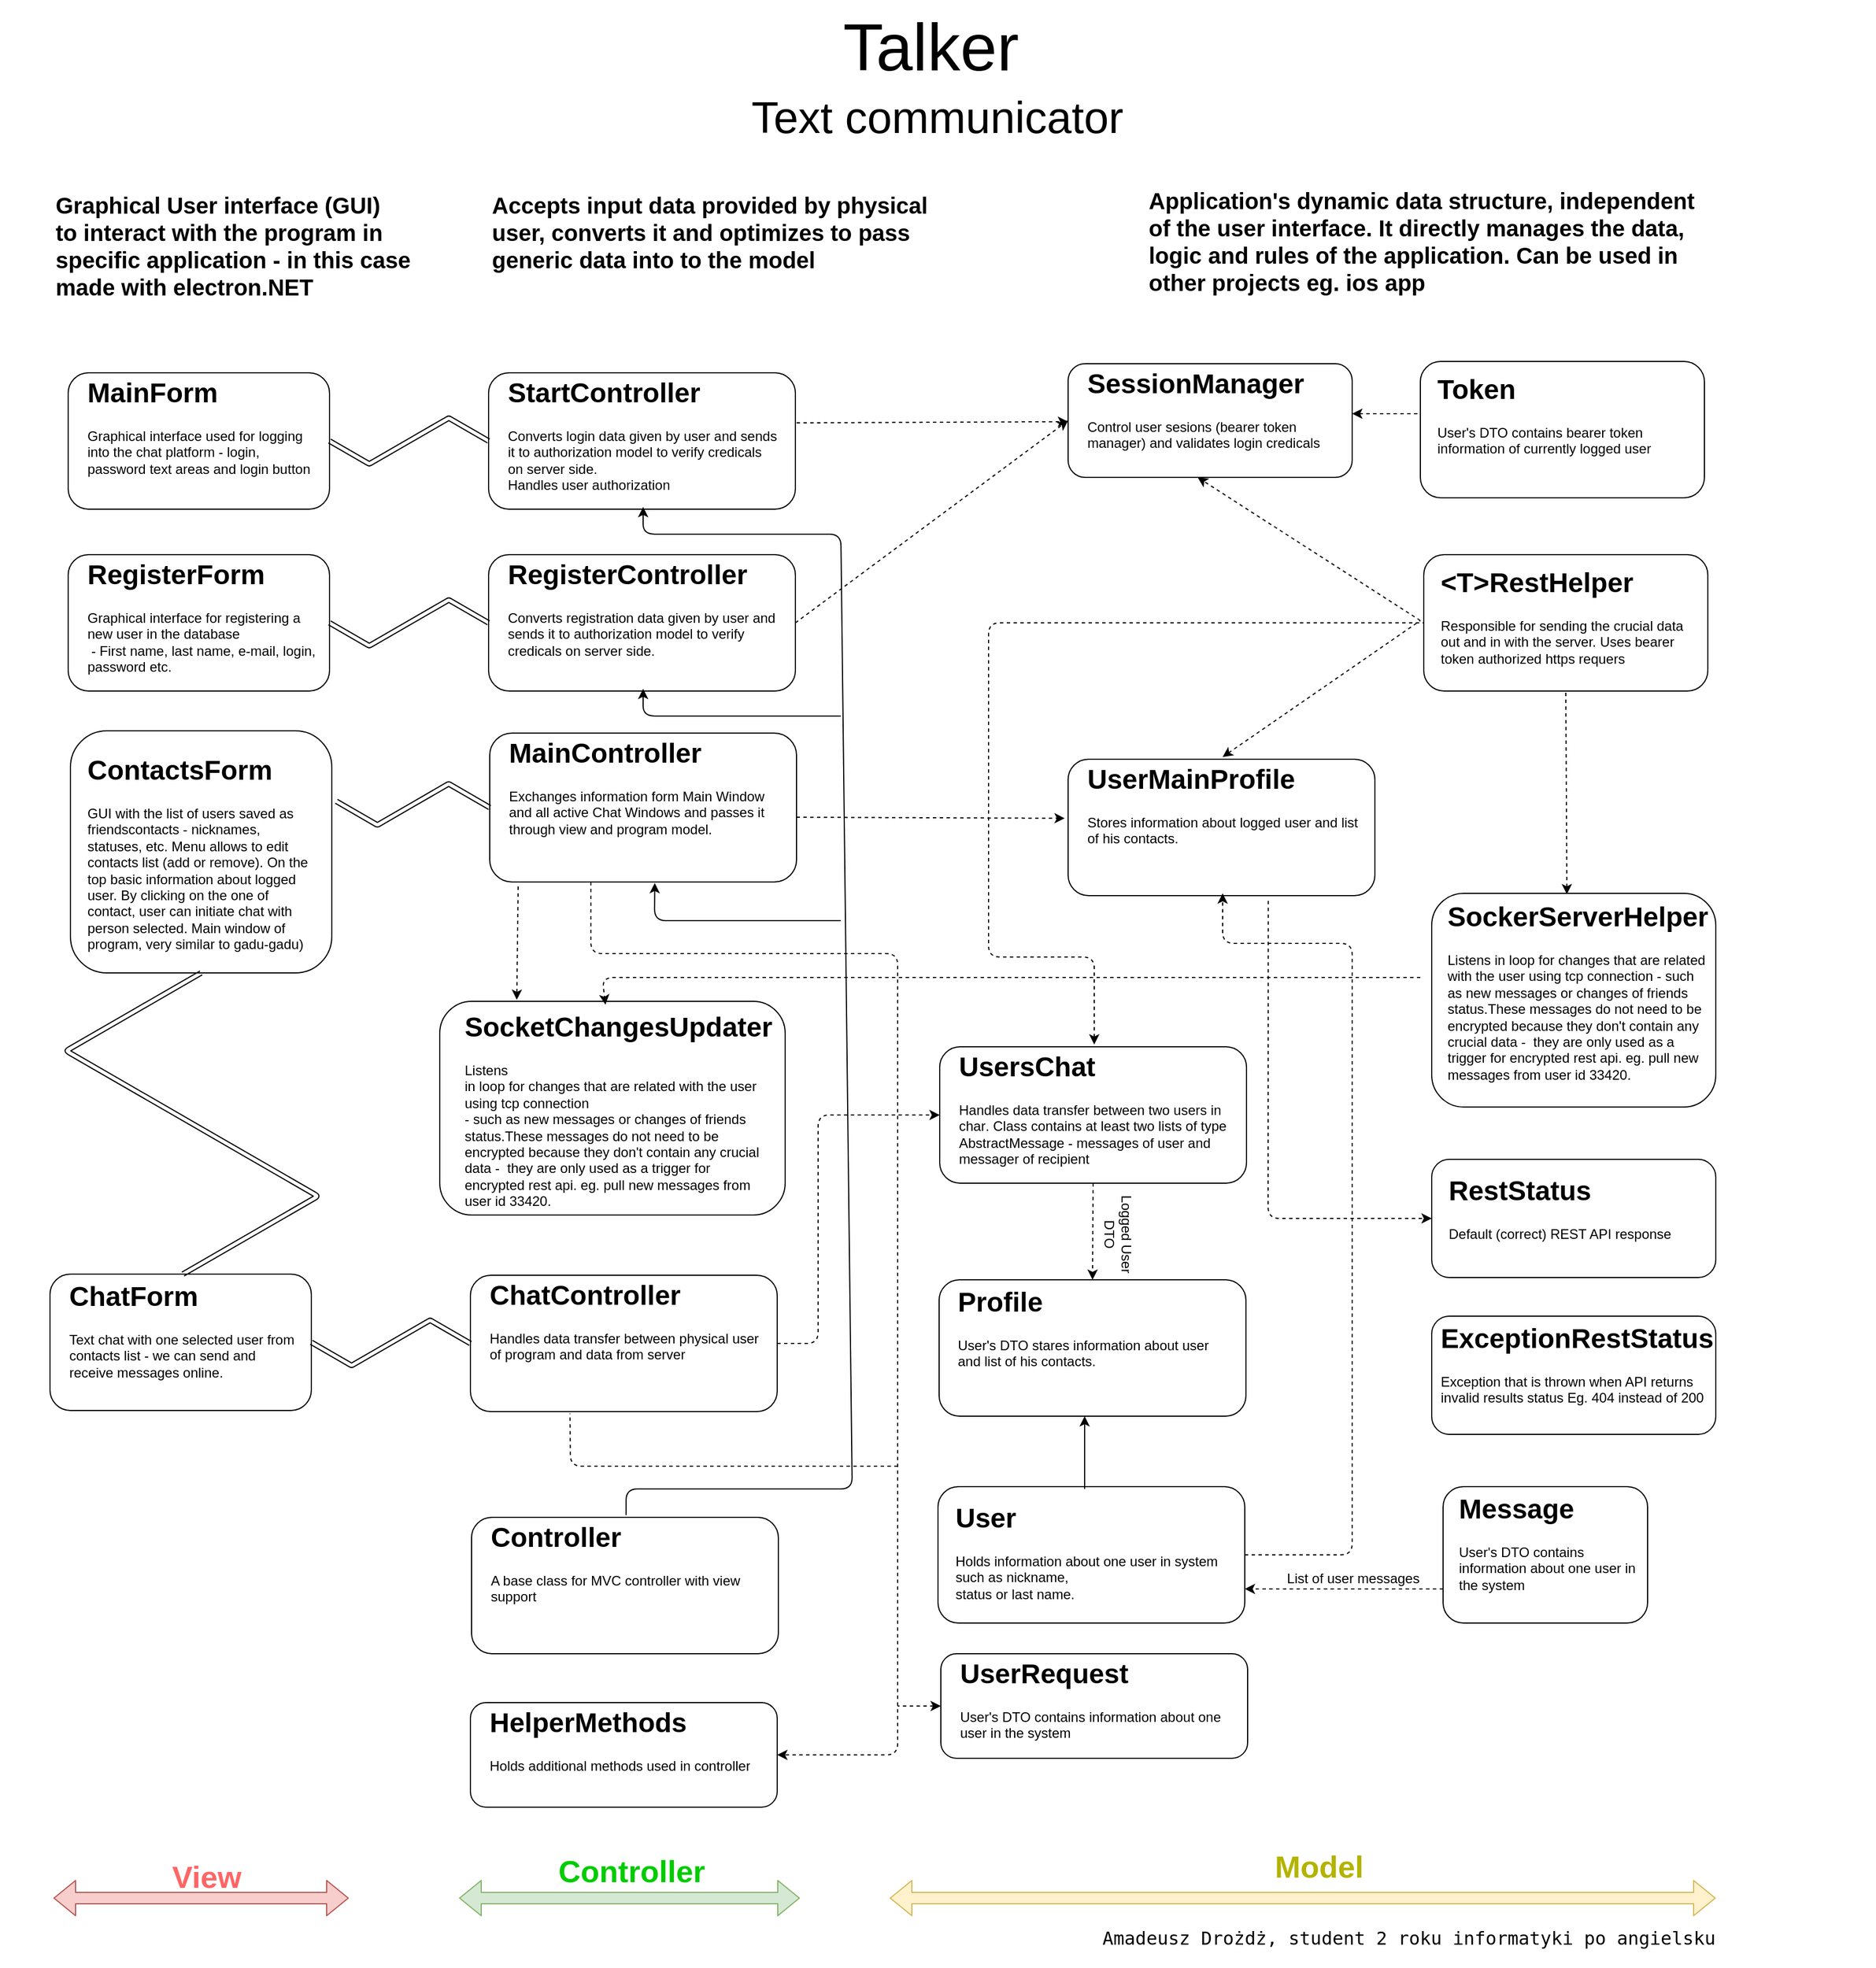 <mxfile version="13.2.6" type="device"><diagram id="Z6Bx3j8HvVM-QVYssQYi" name="Page-1"><mxGraphModel dx="1480" dy="820" grid="1" gridSize="10" guides="1" tooltips="1" connect="1" arrows="1" fold="1" page="1" pageScale="1" pageWidth="1654" pageHeight="2336" math="0" shadow="0"><root><mxCell id="0"/><mxCell id="1" parent="0"/><mxCell id="YH4W_J2xjH9Gaer7oikN-4" value="" style="rounded=1;whiteSpace=wrap;html=1;" parent="1" vertex="1"><mxGeometry x="60" y="338" width="230" height="120" as="geometry"/></mxCell><mxCell id="YH4W_J2xjH9Gaer7oikN-6" value="&lt;h1&gt;MainForm&lt;/h1&gt;&lt;div class=&quot;text-wrap tlid-copy-target&quot;&gt;&lt;div class=&quot;result-shield-container tlid-copy-target&quot; tabindex=&quot;0&quot;&gt;&lt;span class=&quot;tlid-translation translation&quot; lang=&quot;en&quot;&gt;&lt;span title=&quot;&quot; class=&quot;&quot;&gt;Graphical interface used for logging into the chat platform &lt;/span&gt;&lt;/span&gt;&lt;span class=&quot;tlid-translation-gender-indicator translation-gender-indicator&quot;&gt;- login, password text areas and login button&lt;br&gt;&lt;/span&gt;&lt;/div&gt;&lt;/div&gt;" style="text;html=1;strokeColor=none;fillColor=none;spacing=5;spacingTop=-20;whiteSpace=wrap;overflow=hidden;rounded=0;" parent="1" vertex="1"><mxGeometry x="72" y="336" width="210" height="120" as="geometry"/></mxCell><mxCell id="YH4W_J2xjH9Gaer7oikN-7" value="" style="rounded=1;whiteSpace=wrap;html=1;" parent="1" vertex="1"><mxGeometry x="60" y="498" width="230" height="120" as="geometry"/></mxCell><mxCell id="YH4W_J2xjH9Gaer7oikN-8" value="&lt;h1&gt;RegisterForm&lt;/h1&gt;&lt;div class=&quot;text-wrap tlid-copy-target&quot;&gt;&lt;div class=&quot;result-shield-container tlid-copy-target&quot; tabindex=&quot;0&quot;&gt;&lt;div class=&quot;text-wrap tlid-copy-target&quot;&gt;&lt;div class=&quot;result-shield-container tlid-copy-target&quot; tabindex=&quot;0&quot;&gt;&lt;span class=&quot;tlid-translation translation&quot; lang=&quot;en&quot;&gt;&lt;span title=&quot;&quot; class=&quot;&quot;&gt;Graphical interface for registering a new user in the database&lt;/span&gt;&lt;/span&gt;&lt;span class=&quot;tlid-translation-gender-indicator translation-gender-indicator&quot;&gt;&lt;/span&gt;&lt;/div&gt;&lt;/div&gt;&lt;span class=&quot;tlid-translation translation&quot; lang=&quot;en&quot;&gt;&lt;span title=&quot;&quot; class=&quot;&quot;&gt;&amp;nbsp;&lt;/span&gt;&lt;/span&gt;&lt;span class=&quot;tlid-translation-gender-indicator translation-gender-indicator&quot;&gt;- First name, last name, e-mail, login, password etc.&lt;br&gt;&lt;/span&gt;&lt;/div&gt;&lt;/div&gt;" style="text;html=1;strokeColor=none;fillColor=none;spacing=5;spacingTop=-20;whiteSpace=wrap;overflow=hidden;rounded=0;" parent="1" vertex="1"><mxGeometry x="72" y="496" width="210" height="120" as="geometry"/></mxCell><mxCell id="YH4W_J2xjH9Gaer7oikN-9" value="" style="rounded=1;whiteSpace=wrap;html=1;" parent="1" vertex="1"><mxGeometry x="62" y="653" width="230" height="213" as="geometry"/></mxCell><mxCell id="YH4W_J2xjH9Gaer7oikN-10" value="&lt;h1&gt;ContactsForm&lt;br&gt;&lt;/h1&gt;&lt;div class=&quot;text-wrap tlid-copy-target&quot;&gt;&lt;div class=&quot;result-shield-container tlid-copy-target&quot; tabindex=&quot;0&quot;&gt;&lt;div class=&quot;text-wrap tlid-copy-target&quot;&gt;&lt;div class=&quot;result-shield-container tlid-copy-target&quot; tabindex=&quot;0&quot;&gt;GUI with the list of users saved as friendscontacts - nicknames, statuses, etc. Menu &lt;span class=&quot;tlid-translation-gender-indicator translation-gender-indicator&quot;&gt;&lt;span class=&quot;tlid-translation-gender-indicator translation-gender-indicator&quot;&gt;allows to edit contacts list (add or remove). &lt;/span&gt;On the top basic information about logged user. &lt;/span&gt;&lt;span class=&quot;tlid-translation-gender-indicator translation-gender-indicator&quot;&gt;&lt;span class=&quot;tlid-translation translation&quot; tabindex=&quot;-1&quot; lang=&quot;en&quot;&gt;&lt;span title=&quot;&quot;&gt;By clicking on the one of contact, user&lt;/span&gt;&lt;/span&gt;&lt;span class=&quot;tlid-translation translation&quot; tabindex=&quot;-1&quot; lang=&quot;en&quot;&gt;&lt;span title=&quot;&quot;&gt;&lt;span class=&quot;tlid-translation-gender-indicator translation-gender-indicator&quot;&gt; can &lt;/span&gt;&lt;span class=&quot;tlid-translation-gender-indicator translation-gender-indicator&quot;&gt;&lt;span class=&quot;tlid-translation translation&quot; tabindex=&quot;-1&quot; lang=&quot;en&quot;&gt;&lt;span title=&quot;&quot; class=&quot;&quot;&gt;initiate&lt;/span&gt;&lt;/span&gt; chat with &lt;/span&gt;&lt;/span&gt;&lt;/span&gt;&lt;/span&gt;&lt;span class=&quot;tlid-translation-gender-indicator translation-gender-indicator&quot;&gt;&lt;span class=&quot;tlid-translation translation&quot; tabindex=&quot;-1&quot; lang=&quot;en&quot;&gt;&lt;span title=&quot;&quot;&gt;&lt;span class=&quot;tlid-translation-gender-indicator translation-gender-indicator&quot;&gt;&lt;span class=&quot;tlid-translation-gender-indicator translation-gender-indicator&quot;&gt;&lt;span class=&quot;tlid-translation translation&quot; tabindex=&quot;-1&quot; lang=&quot;en&quot;&gt;&lt;span title=&quot;&quot;&gt;&lt;span class=&quot;tlid-translation-gender-indicator translation-gender-indicator&quot;&gt;person &lt;/span&gt;&lt;/span&gt;&lt;/span&gt;&lt;/span&gt;selected.&lt;/span&gt;&lt;/span&gt;&lt;/span&gt; Main window of program, very similar to gadu-gadu)&lt;/span&gt;&lt;br&gt;&lt;span class=&quot;tlid-translation-gender-indicator translation-gender-indicator&quot;&gt;&lt;/span&gt;&lt;/div&gt;&lt;/div&gt;&lt;/div&gt;&lt;/div&gt;" style="text;html=1;strokeColor=none;fillColor=none;spacing=5;spacingTop=-20;whiteSpace=wrap;overflow=hidden;rounded=0;" parent="1" vertex="1"><mxGeometry x="72" y="668" width="210" height="188" as="geometry"/></mxCell><mxCell id="YH4W_J2xjH9Gaer7oikN-13" value="" style="rounded=1;whiteSpace=wrap;html=1;" parent="1" vertex="1"><mxGeometry x="44" y="1131" width="230" height="120" as="geometry"/></mxCell><mxCell id="YH4W_J2xjH9Gaer7oikN-14" value="&lt;h1&gt;ChatForm&lt;/h1&gt;&lt;div class=&quot;text-wrap tlid-copy-target&quot;&gt;&lt;div class=&quot;result-shield-container tlid-copy-target&quot; tabindex=&quot;0&quot;&gt;Text chat with one selected user from contacts list&lt;span class=&quot;tlid-translation-gender-indicator translation-gender-indicator&quot;&gt; - &lt;/span&gt;&lt;span class=&quot;tlid-translation-gender-indicator translation-gender-indicator&quot;&gt;&lt;span class=&quot;tlid-translation translation&quot; tabindex=&quot;-1&quot; lang=&quot;en&quot;&gt;&lt;span title=&quot;&quot;&gt;we can send and receive messages online.&lt;br&gt;&lt;/span&gt;&lt;/span&gt;&lt;/span&gt;&lt;/div&gt;&lt;/div&gt;" style="text;html=1;strokeColor=none;fillColor=none;spacing=5;spacingTop=-20;whiteSpace=wrap;overflow=hidden;rounded=0;" parent="1" vertex="1"><mxGeometry x="56" y="1131" width="210" height="120" as="geometry"/></mxCell><mxCell id="YH4W_J2xjH9Gaer7oikN-23" value="" style="rounded=1;whiteSpace=wrap;html=1;" parent="1" vertex="1"><mxGeometry x="430" y="338" width="270" height="120" as="geometry"/></mxCell><mxCell id="YH4W_J2xjH9Gaer7oikN-24" value="&lt;h1&gt;StartController&lt;/h1&gt;&lt;div class=&quot;text-wrap tlid-copy-target&quot;&gt;&lt;div class=&quot;result-shield-container tlid-copy-target&quot; tabindex=&quot;0&quot;&gt;Converts login data given by user and sends it to authorization model to verify credicals on server side. &lt;br&gt;Handles user authorization&lt;span class=&quot;tlid-translation translation&quot; tabindex=&quot;-1&quot; lang=&quot;en&quot;&gt;&lt;span title=&quot;&quot; class=&quot;&quot;&gt;&lt;br&gt;&lt;/span&gt;&lt;/span&gt;&lt;/div&gt;&lt;/div&gt;" style="text;html=1;strokeColor=none;fillColor=none;spacing=5;spacingTop=-20;whiteSpace=wrap;overflow=hidden;rounded=0;" parent="1" vertex="1"><mxGeometry x="442" y="336" width="248" height="120" as="geometry"/></mxCell><mxCell id="YH4W_J2xjH9Gaer7oikN-31" value="&lt;font style=&quot;font-size: 20px&quot;&gt;&lt;b&gt;Accepts input data &lt;/b&gt;&lt;/font&gt;&lt;font style=&quot;font-size: 20px&quot;&gt;&lt;b&gt;&lt;span class=&quot;tlid-translation translation&quot; tabindex=&quot;-1&quot; lang=&quot;en&quot;&gt;&lt;span title=&quot;&quot; class=&quot;&quot;&gt;provided &lt;/span&gt;&lt;/span&gt;by physical&lt;br&gt;user, converts it and &lt;/b&gt;&lt;/font&gt;&lt;font style=&quot;font-size: 20px&quot;&gt;&lt;b&gt;&lt;span class=&quot;tlid-translation translation&quot; tabindex=&quot;-1&quot; lang=&quot;en&quot;&gt;&lt;span title=&quot;&quot;&gt;optimizes&lt;/span&gt;&lt;/span&gt; to pass&lt;br&gt;generic data into to the model&lt;/b&gt;&lt;/font&gt;" style="text;html=1;" parent="1" vertex="1"><mxGeometry x="431" y="172" width="298" height="60" as="geometry"/></mxCell><mxCell id="YH4W_J2xjH9Gaer7oikN-32" value="" style="rounded=1;whiteSpace=wrap;html=1;" parent="1" vertex="1"><mxGeometry x="430" y="498" width="270" height="120" as="geometry"/></mxCell><mxCell id="YH4W_J2xjH9Gaer7oikN-33" value="&lt;h1&gt;RegisterController&lt;/h1&gt;&lt;div class=&quot;text-wrap tlid-copy-target&quot;&gt;Converts registration data given by user and sends it to authorization model to verify credicals on server side.&lt;span class=&quot;tlid-translation translation&quot; tabindex=&quot;-1&quot; lang=&quot;en&quot;&gt;&lt;span title=&quot;&quot; class=&quot;&quot;&gt;&lt;br&gt;&lt;/span&gt;&lt;/span&gt;&lt;/div&gt;" style="text;html=1;strokeColor=none;fillColor=none;spacing=5;spacingTop=-20;whiteSpace=wrap;overflow=hidden;rounded=0;" parent="1" vertex="1"><mxGeometry x="442" y="496" width="248" height="120" as="geometry"/></mxCell><mxCell id="YH4W_J2xjH9Gaer7oikN-34" value="" style="rounded=1;whiteSpace=wrap;html=1;" parent="1" vertex="1"><mxGeometry x="431" y="655" width="270" height="131" as="geometry"/></mxCell><mxCell id="YH4W_J2xjH9Gaer7oikN-35" value="&lt;h1&gt;MainController&lt;/h1&gt;&lt;div class=&quot;text-wrap tlid-copy-target&quot;&gt;Exchanges information form Main Window and all active Chat Windows and passes it through view and program model.&lt;/div&gt;" style="text;html=1;strokeColor=none;fillColor=none;spacing=5;spacingTop=-20;whiteSpace=wrap;overflow=hidden;rounded=0;" parent="1" vertex="1"><mxGeometry x="443" y="653" width="248" height="120" as="geometry"/></mxCell><mxCell id="YH4W_J2xjH9Gaer7oikN-36" value="" style="rounded=1;whiteSpace=wrap;html=1;" parent="1" vertex="1"><mxGeometry x="414" y="1132" width="270" height="120" as="geometry"/></mxCell><mxCell id="YH4W_J2xjH9Gaer7oikN-37" value="&lt;h1&gt;ChatController&lt;/h1&gt;Handles data transfer between physical user of program and data from server" style="text;html=1;strokeColor=none;fillColor=none;spacing=5;spacingTop=-20;whiteSpace=wrap;overflow=hidden;rounded=0;" parent="1" vertex="1"><mxGeometry x="426" y="1130" width="248" height="120" as="geometry"/></mxCell><mxCell id="YH4W_J2xjH9Gaer7oikN-39" value="" style="shape=link;html=1;strokeWidth=1;entryX=1;entryY=0.5;entryDx=0;entryDy=0;exitX=0;exitY=0.5;exitDx=0;exitDy=0;edgeStyle=isometricEdgeStyle;elbow=vertical;" parent="1" source="YH4W_J2xjH9Gaer7oikN-23" target="YH4W_J2xjH9Gaer7oikN-4" edge="1"><mxGeometry width="50" height="50" relative="1" as="geometry"><mxPoint x="630" y="666" as="sourcePoint"/><mxPoint x="680" y="616" as="targetPoint"/></mxGeometry></mxCell><mxCell id="YH4W_J2xjH9Gaer7oikN-40" value="" style="shape=link;html=1;strokeWidth=1;entryX=1;entryY=0.5;entryDx=0;entryDy=0;exitX=0;exitY=0.5;exitDx=0;exitDy=0;edgeStyle=isometricEdgeStyle;elbow=vertical;" parent="1" source="YH4W_J2xjH9Gaer7oikN-32" target="YH4W_J2xjH9Gaer7oikN-7" edge="1"><mxGeometry width="50" height="50" relative="1" as="geometry"><mxPoint x="630" y="666" as="sourcePoint"/><mxPoint x="680" y="616" as="targetPoint"/></mxGeometry></mxCell><mxCell id="YH4W_J2xjH9Gaer7oikN-41" value="" style="shape=link;html=1;strokeWidth=1;entryX=0;entryY=0.5;entryDx=0;entryDy=0;edgeStyle=isometricEdgeStyle;elbow=vertical;" parent="1" target="YH4W_J2xjH9Gaer7oikN-34" edge="1"><mxGeometry width="50" height="50" relative="1" as="geometry"><mxPoint x="296" y="715" as="sourcePoint"/><mxPoint x="680" y="613" as="targetPoint"/></mxGeometry></mxCell><mxCell id="YH4W_J2xjH9Gaer7oikN-42" value="" style="shape=link;html=1;strokeWidth=1;entryX=1;entryY=0.5;entryDx=0;entryDy=0;exitX=0;exitY=0.5;exitDx=0;exitDy=0;edgeStyle=isometricEdgeStyle;elbow=vertical;" parent="1" source="YH4W_J2xjH9Gaer7oikN-36" target="YH4W_J2xjH9Gaer7oikN-13" edge="1"><mxGeometry width="50" height="50" relative="1" as="geometry"><mxPoint x="614" y="1021" as="sourcePoint"/><mxPoint x="664" y="971" as="targetPoint"/></mxGeometry></mxCell><mxCell id="YH4W_J2xjH9Gaer7oikN-44" value="&lt;div style=&quot;font-size: 20px&quot; align=&quot;left&quot;&gt;&lt;font style=&quot;font-size: 20px&quot;&gt;&lt;b&gt;&lt;font style=&quot;font-size: 20px&quot;&gt;Graphical User interface (GUI)&lt;/font&gt;&lt;/b&gt;&lt;br&gt;&lt;b&gt;&lt;font style=&quot;font-size: 20px&quot;&gt;to interact with the program in&lt;/font&gt;&lt;/b&gt;&lt;br&gt;&lt;/font&gt;&lt;/div&gt;&lt;div style=&quot;font-size: 20px&quot; align=&quot;left&quot;&gt;&lt;font style=&quot;font-size: 20px&quot;&gt;&lt;b&gt;&lt;font style=&quot;font-size: 20px&quot;&gt;specific application&lt;/font&gt;&lt;/b&gt;&lt;b&gt;&lt;font style=&quot;font-size: 20px&quot;&gt; - in this case&lt;/font&gt;&lt;/b&gt;&lt;/font&gt;&lt;/div&gt;&lt;div style=&quot;font-size: 20px&quot; align=&quot;left&quot;&gt;&lt;font style=&quot;font-size: 20px&quot;&gt;&lt;b&gt;&lt;font style=&quot;font-size: 20px&quot;&gt;made with electron.NET&lt;/font&gt;&lt;/b&gt;&lt;/font&gt;&lt;/div&gt;" style="text;html=1;align=left;" parent="1" vertex="1"><mxGeometry x="47" y="172" width="260" height="80" as="geometry"/></mxCell><mxCell id="YH4W_J2xjH9Gaer7oikN-46" value="" style="rounded=1;whiteSpace=wrap;html=1;" parent="1" vertex="1"><mxGeometry x="940" y="330" width="250" height="100" as="geometry"/></mxCell><mxCell id="YH4W_J2xjH9Gaer7oikN-47" value="&lt;h1&gt;SessionManager&lt;br&gt;&lt;/h1&gt;&lt;div class=&quot;text-wrap tlid-copy-target&quot;&gt;&lt;div class=&quot;result-shield-container tlid-copy-target&quot; tabindex=&quot;0&quot;&gt;Control user sesions (bearer token&lt;span class=&quot;tlid-translation translation&quot; tabindex=&quot;-1&quot; lang=&quot;en&quot;&gt;&lt;span title=&quot;&quot; class=&quot;&quot;&gt; manager) and validates login credicals&lt;br&gt;&lt;/span&gt;&lt;/span&gt;&lt;/div&gt;&lt;/div&gt;" style="text;html=1;strokeColor=none;fillColor=none;spacing=5;spacingTop=-20;whiteSpace=wrap;overflow=hidden;rounded=0;" parent="1" vertex="1"><mxGeometry x="952" y="328" width="238" height="92" as="geometry"/></mxCell><mxCell id="YH4W_J2xjH9Gaer7oikN-49" value="" style="rounded=1;whiteSpace=wrap;html=1;" parent="1" vertex="1"><mxGeometry x="1253" y="498" width="250" height="120" as="geometry"/></mxCell><mxCell id="YH4W_J2xjH9Gaer7oikN-50" value="&lt;h1&gt;&amp;lt;T&amp;gt;RestHelper&lt;br&gt;&lt;/h1&gt;&lt;div class=&quot;text-wrap tlid-copy-target&quot;&gt;&lt;div class=&quot;result-shield-container tlid-copy-target&quot; tabindex=&quot;0&quot;&gt;Responsible for sending the crucial data out and in with the server. Uses bearer token authorized https requers&lt;span class=&quot;tlid-translation translation&quot; tabindex=&quot;-1&quot; lang=&quot;en&quot;&gt;&lt;span title=&quot;&quot; class=&quot;&quot;&gt;&lt;br&gt;&lt;/span&gt;&lt;/span&gt;&lt;/div&gt;&lt;/div&gt;" style="text;html=1;strokeColor=none;fillColor=none;spacing=5;spacingTop=-20;whiteSpace=wrap;overflow=hidden;rounded=0;" parent="1" vertex="1"><mxGeometry x="1263" y="503" width="238" height="110" as="geometry"/></mxCell><mxCell id="YH4W_J2xjH9Gaer7oikN-51" value="" style="rounded=1;whiteSpace=wrap;html=1;" parent="1" vertex="1"><mxGeometry x="1260" y="796" width="250" height="188" as="geometry"/></mxCell><mxCell id="YH4W_J2xjH9Gaer7oikN-52" value="&lt;h1&gt;SockerServerHelper&lt;br&gt;&lt;/h1&gt;&lt;div class=&quot;text-wrap tlid-copy-target&quot;&gt;&lt;div class=&quot;result-shield-container tlid-copy-target&quot; tabindex=&quot;0&quot;&gt;&lt;span class=&quot;tlid-translation translation&quot; tabindex=&quot;-1&quot; lang=&quot;en&quot;&gt;&lt;span title=&quot;&quot; class=&quot;&quot;&gt;Listens in loop for changes that are related with the user using tcp connection - such as new messages or changes of friends status.&lt;/span&gt;&lt;/span&gt;&lt;span class=&quot;tlid-translation translation&quot; lang=&quot;en&quot;&gt;&lt;span title=&quot;&quot; class=&quot;&quot;&gt;These messages do not need to be encrypted because they don't contain any crucial data -&amp;nbsp; &lt;/span&gt;&lt;/span&gt;&lt;span class=&quot;tlid-translation translation&quot; lang=&quot;en&quot;&gt;&lt;span title=&quot;&quot; class=&quot;&quot;&gt;they are only used as a trigger for encrypted rest api. eg. pull new messages from user id 33420.&lt;br&gt;&lt;/span&gt;&lt;/span&gt;&lt;/div&gt;&lt;/div&gt;" style="text;html=1;strokeColor=none;fillColor=none;spacing=5;spacingTop=-20;whiteSpace=wrap;overflow=hidden;rounded=0;" parent="1" vertex="1"><mxGeometry x="1269" y="797" width="237" height="190" as="geometry"/></mxCell><mxCell id="YH4W_J2xjH9Gaer7oikN-62" value="" style="endArrow=none;html=1;strokeWidth=1;entryX=0.5;entryY=1;entryDx=0;entryDy=0;dashed=1;exitX=0.464;exitY=-0.001;exitDx=0;exitDy=0;exitPerimeter=0;endFill=0;startArrow=classic;startFill=1;" parent="1" target="YH4W_J2xjH9Gaer7oikN-49" edge="1" source="YH4W_J2xjH9Gaer7oikN-52"><mxGeometry width="50" height="50" relative="1" as="geometry"><mxPoint x="1378" y="674" as="sourcePoint"/><mxPoint x="1349" y="638" as="targetPoint"/></mxGeometry></mxCell><mxCell id="YH4W_J2xjH9Gaer7oikN-63" value="" style="endArrow=classic;html=1;dashed=1;strokeWidth=1;entryX=0.456;entryY=1;entryDx=0;entryDy=0;entryPerimeter=0;endFill=1;startArrow=none;startFill=0;" parent="1" target="YH4W_J2xjH9Gaer7oikN-46" edge="1"><mxGeometry width="50" height="50" relative="1" as="geometry"><mxPoint x="1250" y="556" as="sourcePoint"/><mxPoint x="1060" y="436" as="targetPoint"/></mxGeometry></mxCell><mxCell id="YH4W_J2xjH9Gaer7oikN-64" value="" style="endArrow=classic;startArrow=none;html=1;dashed=1;strokeWidth=1;entryX=0;entryY=0.5;entryDx=0;entryDy=0;exitX=1.004;exitY=0.367;exitDx=0;exitDy=0;exitPerimeter=0;endFill=1;startFill=0;" parent="1" source="YH4W_J2xjH9Gaer7oikN-23" edge="1"><mxGeometry width="50" height="50" relative="1" as="geometry"><mxPoint x="701.08" y="377.04" as="sourcePoint"/><mxPoint x="940" y="381" as="targetPoint"/></mxGeometry></mxCell><mxCell id="YH4W_J2xjH9Gaer7oikN-65" value="" style="endArrow=classic;html=1;dashed=1;strokeWidth=1;exitX=1;exitY=0.5;exitDx=0;exitDy=0;entryX=0;entryY=0.5;entryDx=0;entryDy=0;" parent="1" source="YH4W_J2xjH9Gaer7oikN-32" target="YH4W_J2xjH9Gaer7oikN-46" edge="1"><mxGeometry width="50" height="50" relative="1" as="geometry"><mxPoint x="830" y="636" as="sourcePoint"/><mxPoint x="880" y="586" as="targetPoint"/></mxGeometry></mxCell><mxCell id="YH4W_J2xjH9Gaer7oikN-74" value="" style="rounded=1;whiteSpace=wrap;html=1;" parent="1" vertex="1"><mxGeometry x="1270" y="1318" width="180" height="120" as="geometry"/></mxCell><mxCell id="YH4W_J2xjH9Gaer7oikN-75" value="&lt;h1&gt;Message&lt;br&gt;&lt;/h1&gt;&lt;div class=&quot;text-wrap tlid-copy-target&quot;&gt;User's DTO contains information about one user in the system&lt;/div&gt;" style="text;html=1;strokeColor=none;fillColor=none;spacing=5;spacingTop=-20;whiteSpace=wrap;overflow=hidden;rounded=0;" parent="1" vertex="1"><mxGeometry x="1279" y="1318" width="171" height="107" as="geometry"/></mxCell><mxCell id="YH4W_J2xjH9Gaer7oikN-85" value="" style="rounded=1;whiteSpace=wrap;html=1;" parent="1" vertex="1"><mxGeometry x="940" y="678" width="270" height="120" as="geometry"/></mxCell><mxCell id="YH4W_J2xjH9Gaer7oikN-86" value="&lt;h1&gt;UserMainProfile&lt;br&gt;&lt;/h1&gt;&lt;div class=&quot;text-wrap tlid-copy-target&quot;&gt;Stores information about logged user and list of his contacts. &lt;span class=&quot;tlid-translation translation&quot; tabindex=&quot;-1&quot; lang=&quot;en&quot;&gt;&lt;span title=&quot;&quot;&gt;&lt;br&gt;&lt;/span&gt;&lt;/span&gt;&lt;/div&gt;" style="text;html=1;strokeColor=none;fillColor=none;spacing=5;spacingTop=-20;whiteSpace=wrap;overflow=hidden;rounded=0;" parent="1" vertex="1"><mxGeometry x="952" y="676" width="248" height="120" as="geometry"/></mxCell><mxCell id="YH4W_J2xjH9Gaer7oikN-87" value="" style="endArrow=classic;html=1;strokeWidth=1;exitX=1;exitY=0.5;exitDx=0;exitDy=0;entryX=0.5;entryY=1;entryDx=0;entryDy=0;dashed=1;" parent="1" source="YH4W_J2xjH9Gaer7oikN-100" target="YH4W_J2xjH9Gaer7oikN-86" edge="1"><mxGeometry width="50" height="50" relative="1" as="geometry"><mxPoint x="1090" y="836" as="sourcePoint"/><mxPoint x="1140" y="786" as="targetPoint"/><Array as="points"><mxPoint x="1190" y="1378"/><mxPoint x="1190" y="840"/><mxPoint x="1076" y="840"/></Array></mxGeometry></mxCell><mxCell id="YH4W_J2xjH9Gaer7oikN-89" value="" style="endArrow=none;html=1;dashed=1;strokeWidth=1;exitX=0.5;exitY=0;exitDx=0;exitDy=0;endFill=0;startArrow=classic;startFill=1;" parent="1" source="YH4W_J2xjH9Gaer7oikN-86" edge="1"><mxGeometry width="50" height="50" relative="1" as="geometry"><mxPoint x="1090" y="656" as="sourcePoint"/><mxPoint x="1250" y="556" as="targetPoint"/></mxGeometry></mxCell><mxCell id="YH4W_J2xjH9Gaer7oikN-92" value="" style="endArrow=classic;html=1;dashed=1;strokeWidth=1;entryX=-0.011;entryY=0.433;entryDx=0;entryDy=0;entryPerimeter=0;exitX=1;exitY=0.565;exitDx=0;exitDy=0;exitPerimeter=0;" parent="1" source="YH4W_J2xjH9Gaer7oikN-34" target="YH4W_J2xjH9Gaer7oikN-85" edge="1"><mxGeometry width="50" height="50" relative="1" as="geometry"><mxPoint x="610" y="746" as="sourcePoint"/><mxPoint x="660" y="696" as="targetPoint"/></mxGeometry></mxCell><mxCell id="YH4W_J2xjH9Gaer7oikN-95" value="" style="shape=link;html=1;startArrow=none;startFill=0;endArrow=classic;endFill=1;strokeWidth=1;entryX=0.5;entryY=1;entryDx=0;entryDy=0;exitX=0.5;exitY=0;exitDx=0;exitDy=0;edgeStyle=isometricEdgeStyle;" parent="1" source="YH4W_J2xjH9Gaer7oikN-14" target="YH4W_J2xjH9Gaer7oikN-9" edge="1"><mxGeometry width="50" height="50" relative="1" as="geometry"><mxPoint x="720" y="896" as="sourcePoint"/><mxPoint x="770" y="846" as="targetPoint"/></mxGeometry></mxCell><mxCell id="YH4W_J2xjH9Gaer7oikN-97" value="" style="rounded=1;whiteSpace=wrap;html=1;" parent="1" vertex="1"><mxGeometry x="827" y="931" width="270" height="120" as="geometry"/></mxCell><mxCell id="YH4W_J2xjH9Gaer7oikN-98" value="&lt;h1&gt;UsersChat&lt;br&gt;&lt;/h1&gt;&lt;div class=&quot;text-wrap tlid-copy-target&quot;&gt;Handles data transfer between two users in char&lt;span class=&quot;tlid-translation translation&quot; tabindex=&quot;-1&quot; lang=&quot;en&quot;&gt;&lt;span title=&quot;&quot;&gt;. Class contains at least two lists of type AbstractMessage - messages of user and messager of &lt;/span&gt;&lt;/span&gt;&lt;span class=&quot;tlid-translation translation&quot; tabindex=&quot;-1&quot; lang=&quot;en&quot;&gt;&lt;span title=&quot;&quot;&gt;&lt;span class=&quot;tlid-translation translation&quot; tabindex=&quot;-1&quot; lang=&quot;en&quot;&gt;&lt;span title=&quot;&quot; class=&quot;&quot;&gt;recipient&lt;/span&gt;&lt;/span&gt;&amp;nbsp; &lt;/span&gt;&lt;/span&gt;&lt;/div&gt;" style="text;html=1;strokeColor=none;fillColor=none;spacing=5;spacingTop=-20;whiteSpace=wrap;overflow=hidden;rounded=0;" parent="1" vertex="1"><mxGeometry x="839" y="929" width="248" height="120" as="geometry"/></mxCell><mxCell id="YH4W_J2xjH9Gaer7oikN-99" value="" style="endArrow=classic;html=1;strokeWidth=1;exitX=1;exitY=0.5;exitDx=0;exitDy=0;entryX=0;entryY=0.5;entryDx=0;entryDy=0;dashed=1;" parent="1" source="YH4W_J2xjH9Gaer7oikN-36" target="YH4W_J2xjH9Gaer7oikN-97" edge="1"><mxGeometry width="50" height="50" relative="1" as="geometry"><mxPoint x="760" y="846" as="sourcePoint"/><mxPoint x="810" y="796" as="targetPoint"/><Array as="points"><mxPoint x="720" y="1192"/><mxPoint x="720" y="991"/></Array></mxGeometry></mxCell><mxCell id="YH4W_J2xjH9Gaer7oikN-100" value="" style="rounded=1;whiteSpace=wrap;html=1;" parent="1" vertex="1"><mxGeometry x="825.5" y="1318" width="270" height="120" as="geometry"/></mxCell><mxCell id="YH4W_J2xjH9Gaer7oikN-101" value="&lt;h1&gt;User&lt;br&gt;&lt;/h1&gt;&lt;div class=&quot;text-wrap tlid-copy-target&quot;&gt;&lt;div class=&quot;result-shield-container tlid-copy-target&quot; tabindex=&quot;0&quot;&gt;Holds information about one user &lt;span class=&quot;tlid-translation translation&quot; tabindex=&quot;-1&quot; lang=&quot;en&quot;&gt;&lt;span title=&quot;&quot; class=&quot;&quot;&gt;in system such as nickname,&lt;/span&gt;&lt;/span&gt;&lt;/div&gt;&lt;div class=&quot;result-shield-container tlid-copy-target&quot; tabindex=&quot;0&quot;&gt;&lt;span class=&quot;tlid-translation translation&quot; tabindex=&quot;-1&quot; lang=&quot;en&quot;&gt;&lt;span title=&quot;&quot; class=&quot;&quot;&gt;status or last name.&lt;br&gt;&lt;/span&gt;&lt;/span&gt;&lt;/div&gt;&lt;/div&gt;" style="text;html=1;strokeColor=none;fillColor=none;spacing=5;spacingTop=-20;whiteSpace=wrap;overflow=hidden;rounded=0;" parent="1" vertex="1"><mxGeometry x="835.5" y="1326" width="248" height="120" as="geometry"/></mxCell><mxCell id="YH4W_J2xjH9Gaer7oikN-103" value="" style="rounded=1;whiteSpace=wrap;html=1;" parent="1" vertex="1"><mxGeometry x="826.5" y="1136" width="270" height="120" as="geometry"/></mxCell><mxCell id="YH4W_J2xjH9Gaer7oikN-104" value="&lt;h1&gt;Profile&lt;br&gt;&lt;/h1&gt;&lt;div class=&quot;text-wrap tlid-copy-target&quot;&gt;User's DTO stares information about user and list of his contacts. &lt;/div&gt;" style="text;html=1;strokeColor=none;fillColor=none;spacing=5;spacingTop=-20;whiteSpace=wrap;overflow=hidden;rounded=0;" parent="1" vertex="1"><mxGeometry x="837.5" y="1136" width="248" height="120" as="geometry"/></mxCell><mxCell id="YH4W_J2xjH9Gaer7oikN-105" value="" style="endArrow=classic;html=1;strokeWidth=1;entryX=0.472;entryY=1;entryDx=0;entryDy=0;entryPerimeter=0;exitX=0.478;exitY=0.017;exitDx=0;exitDy=0;exitPerimeter=0;" parent="1" source="YH4W_J2xjH9Gaer7oikN-100" target="YH4W_J2xjH9Gaer7oikN-104" edge="1"><mxGeometry width="50" height="50" relative="1" as="geometry"><mxPoint x="963.5" y="1321" as="sourcePoint"/><mxPoint x="788.5" y="1096" as="targetPoint"/></mxGeometry></mxCell><mxCell id="YH4W_J2xjH9Gaer7oikN-107" value="" style="endArrow=classic;html=1;strokeWidth=1;entryX=0.5;entryY=0;entryDx=0;entryDy=0;dashed=1;" parent="1" target="YH4W_J2xjH9Gaer7oikN-104" edge="1"><mxGeometry width="50" height="50" relative="1" as="geometry"><mxPoint x="962" y="1051" as="sourcePoint"/><mxPoint x="800" y="1046" as="targetPoint"/></mxGeometry></mxCell><mxCell id="YH4W_J2xjH9Gaer7oikN-108" value="Logged User DTO" style="text;html=1;strokeColor=none;fillColor=none;align=center;verticalAlign=middle;whiteSpace=wrap;rounded=0;rotation=90;" parent="1" vertex="1"><mxGeometry x="944" y="1076" width="80" height="40" as="geometry"/></mxCell><mxCell id="YH4W_J2xjH9Gaer7oikN-110" value=" &lt;div style=&quot;font-size: 20px&quot; align=&quot;left&quot;&gt;&lt;b&gt;&lt;font style=&quot;font-size: 20px&quot;&gt;Application's dynamic data structure, independent of the user interface. It directly manages the data, logic and rules of the application. &lt;/font&gt;&lt;/b&gt;&lt;font style=&quot;font-size: 20px&quot;&gt;&lt;span class=&quot;tlid-translation translation&quot; tabindex=&quot;-1&quot; lang=&quot;en&quot;&gt;&lt;span title=&quot;&quot;&gt;&lt;b&gt;Can be used in other projects eg. ios app&lt;/b&gt;&lt;/span&gt;&lt;/span&gt;&lt;/font&gt;&lt;br&gt;&lt;font style=&quot;font-size: 15px&quot;&gt;&lt;span class=&quot;tlid-translation translation&quot; tabindex=&quot;-1&quot; lang=&quot;en&quot;&gt;&lt;span title=&quot;&quot;&gt;&lt;/span&gt;&lt;/span&gt;&lt;/font&gt;&lt;/div&gt;" style="text;html=1;strokeColor=none;fillColor=none;align=center;verticalAlign=middle;whiteSpace=wrap;rounded=0;" parent="1" vertex="1"><mxGeometry x="1010" y="192" width="490" height="60" as="geometry"/></mxCell><mxCell id="YH4W_J2xjH9Gaer7oikN-114" value="" style="shape=flexArrow;endArrow=classic;startArrow=classic;html=1;strokeWidth=1;fillColor=#f8cecc;strokeColor=#b85450;" parent="1" edge="1"><mxGeometry width="50" height="50" relative="1" as="geometry"><mxPoint x="47" y="1680" as="sourcePoint"/><mxPoint x="307" y="1680" as="targetPoint"/></mxGeometry></mxCell><mxCell id="YH4W_J2xjH9Gaer7oikN-115" value="&lt;br&gt;&lt;b&gt;&lt;font style=&quot;font-size: 27px&quot; color=&quot;#FF6666&quot;&gt;View&lt;/font&gt;&lt;/b&gt;" style="text;html=1;strokeColor=none;fillColor=none;align=center;verticalAlign=middle;whiteSpace=wrap;rounded=0;" parent="1" vertex="1"><mxGeometry x="162" y="1644" width="40" height="20" as="geometry"/></mxCell><mxCell id="YH4W_J2xjH9Gaer7oikN-117" value="" style="shape=flexArrow;endArrow=classic;startArrow=classic;html=1;strokeWidth=1;fillColor=#d5e8d4;strokeColor=#82b366;" parent="1" edge="1"><mxGeometry width="50" height="50" relative="1" as="geometry"><mxPoint x="404" y="1680" as="sourcePoint"/><mxPoint x="704" y="1680" as="targetPoint"/></mxGeometry></mxCell><mxCell id="YH4W_J2xjH9Gaer7oikN-118" value="&lt;b&gt;&lt;font color=&quot;#00CC00&quot;&gt;&lt;br&gt;&lt;font style=&quot;font-size: 27px&quot;&gt;Controller&lt;/font&gt;&lt;/font&gt;&lt;/b&gt;" style="text;html=1;strokeColor=none;fillColor=none;align=center;verticalAlign=middle;whiteSpace=wrap;rounded=0;" parent="1" vertex="1"><mxGeometry x="536" y="1639" width="40" height="20" as="geometry"/></mxCell><mxCell id="YH4W_J2xjH9Gaer7oikN-123" value="" style="shape=flexArrow;endArrow=classic;startArrow=classic;html=1;strokeWidth=1;fillColor=#fff2cc;strokeColor=#d6b656;" parent="1" edge="1"><mxGeometry width="50" height="50" relative="1" as="geometry"><mxPoint x="783" y="1680" as="sourcePoint"/><mxPoint x="1510" y="1680" as="targetPoint"/></mxGeometry></mxCell><mxCell id="YH4W_J2xjH9Gaer7oikN-124" value="&lt;b&gt;&lt;font color=&quot;#B3B300&quot;&gt;&lt;br&gt;&lt;font style=&quot;font-size: 27px&quot;&gt;Model&lt;/font&gt;&lt;/font&gt;&lt;/b&gt;" style="text;html=1;strokeColor=none;fillColor=none;align=center;verticalAlign=middle;whiteSpace=wrap;rounded=0;" parent="1" vertex="1"><mxGeometry x="1140.5" y="1635" width="40" height="20" as="geometry"/></mxCell><mxCell id="YH4W_J2xjH9Gaer7oikN-125" value="" style="endArrow=none;html=1;strokeWidth=1;exitX=0.5;exitY=0;exitDx=0;exitDy=0;dashed=1;strokeColor=#000000;endFill=0;startArrow=classic;startFill=1;entryX=0;entryY=0.5;entryDx=0;entryDy=0;" parent="1" source="YH4W_J2xjH9Gaer7oikN-98" edge="1" target="YH4W_J2xjH9Gaer7oikN-49"><mxGeometry width="50" height="50" relative="1" as="geometry"><mxPoint x="980" y="872" as="sourcePoint"/><mxPoint x="1250" y="560" as="targetPoint"/><Array as="points"><mxPoint x="963" y="852"/><mxPoint x="870" y="852"/><mxPoint x="870" y="558"/></Array></mxGeometry></mxCell><mxCell id="YH4W_J2xjH9Gaer7oikN-138" value="&lt;font style=&quot;font-size: 39px&quot;&gt;&lt;br&gt;Text communicator&lt;br&gt;&lt;/font&gt;" style="text;html=1;strokeColor=none;fillColor=none;align=center;verticalAlign=middle;whiteSpace=wrap;rounded=0;" parent="1" vertex="1"><mxGeometry y="80" width="1650" height="20" as="geometry"/></mxCell><mxCell id="YH4W_J2xjH9Gaer7oikN-139" value="&lt;font style=&quot;font-size: 58px&quot;&gt;Talker&lt;/font&gt;" style="text;html=1;" parent="1" vertex="1"><mxGeometry x="740" y="10" width="60" height="30" as="geometry"/></mxCell><mxCell id="YH4W_J2xjH9Gaer7oikN-140" value="&lt;pre style=&quot;font-size: 16px&quot;&gt;Amadeusz Drożdż, student 2 roku informatyki po angielsku&lt;/pre&gt;" style="text;html=1;strokeColor=none;fillColor=none;align=center;verticalAlign=middle;whiteSpace=wrap;rounded=0;" parent="1" vertex="1"><mxGeometry x="1220" y="1705" width="40" height="20" as="geometry"/></mxCell><mxCell id="zQe5a32KV7v3PnChSHkS-2" value="" style="endArrow=classic;html=1;entryX=0.5;entryY=1;entryDx=0;entryDy=0;exitX=0.5;exitY=0;exitDx=0;exitDy=0;" edge="1" parent="1" source="zQe5a32KV7v3PnChSHkS-6" target="YH4W_J2xjH9Gaer7oikN-24"><mxGeometry width="50" height="50" relative="1" as="geometry"><mxPoint x="580" y="1110" as="sourcePoint"/><mxPoint x="780" y="820" as="targetPoint"/><Array as="points"><mxPoint x="551" y="1320"/><mxPoint x="750" y="1320"/><mxPoint x="740" y="480"/><mxPoint x="566" y="480"/></Array></mxGeometry></mxCell><mxCell id="zQe5a32KV7v3PnChSHkS-3" value="" style="endArrow=classic;html=1;entryX=0.5;entryY=1;entryDx=0;entryDy=0;" edge="1" parent="1" target="YH4W_J2xjH9Gaer7oikN-33"><mxGeometry width="50" height="50" relative="1" as="geometry"><mxPoint x="740" y="640" as="sourcePoint"/><mxPoint x="610" y="630" as="targetPoint"/><Array as="points"><mxPoint x="566" y="640"/></Array></mxGeometry></mxCell><mxCell id="zQe5a32KV7v3PnChSHkS-4" value="" style="endArrow=classic;html=1;entryX=0.538;entryY=1.007;entryDx=0;entryDy=0;entryPerimeter=0;" edge="1" parent="1" target="YH4W_J2xjH9Gaer7oikN-34"><mxGeometry width="50" height="50" relative="1" as="geometry"><mxPoint x="740" y="820" as="sourcePoint"/><mxPoint x="600" y="780" as="targetPoint"/><Array as="points"><mxPoint x="576" y="820"/></Array></mxGeometry></mxCell><mxCell id="zQe5a32KV7v3PnChSHkS-5" value="" style="rounded=1;whiteSpace=wrap;html=1;" vertex="1" parent="1"><mxGeometry x="415" y="1345" width="270" height="120" as="geometry"/></mxCell><mxCell id="zQe5a32KV7v3PnChSHkS-6" value="&lt;h1&gt;Controller&lt;/h1&gt;A base class for MVC controller with view support" style="text;html=1;strokeColor=none;fillColor=none;spacing=5;spacingTop=-20;whiteSpace=wrap;overflow=hidden;rounded=0;" vertex="1" parent="1"><mxGeometry x="427" y="1343" width="248" height="120" as="geometry"/></mxCell><mxCell id="zQe5a32KV7v3PnChSHkS-7" value="" style="rounded=1;whiteSpace=wrap;html=1;" vertex="1" parent="1"><mxGeometry x="414" y="1508" width="270" height="92" as="geometry"/></mxCell><mxCell id="zQe5a32KV7v3PnChSHkS-8" value="&lt;h1&gt;HelperMethods&lt;/h1&gt;Holds additional methods used in controller" style="text;html=1;strokeColor=none;fillColor=none;spacing=5;spacingTop=-20;whiteSpace=wrap;overflow=hidden;rounded=0;" vertex="1" parent="1"><mxGeometry x="426" y="1506" width="244" height="120" as="geometry"/></mxCell><mxCell id="zQe5a32KV7v3PnChSHkS-9" value="" style="endArrow=classic;html=1;dashed=1;entryX=1;entryY=0.5;entryDx=0;entryDy=0;" edge="1" parent="1" target="zQe5a32KV7v3PnChSHkS-7"><mxGeometry width="50" height="50" relative="1" as="geometry"><mxPoint x="520" y="786" as="sourcePoint"/><mxPoint x="790" y="1359" as="targetPoint"/><Array as="points"><mxPoint x="520" y="849"/><mxPoint x="790" y="849"/><mxPoint x="790" y="1367"/><mxPoint x="790" y="1554"/></Array></mxGeometry></mxCell><mxCell id="zQe5a32KV7v3PnChSHkS-10" value="" style="endArrow=none;dashed=1;html=1;entryX=0.305;entryY=1.03;entryDx=0;entryDy=0;entryPerimeter=0;" edge="1" parent="1" target="YH4W_J2xjH9Gaer7oikN-37"><mxGeometry width="50" height="50" relative="1" as="geometry"><mxPoint x="790" y="1300" as="sourcePoint"/><mxPoint x="520" y="1070" as="targetPoint"/><Array as="points"><mxPoint x="502" y="1300"/></Array></mxGeometry></mxCell><mxCell id="zQe5a32KV7v3PnChSHkS-13" value="" style="rounded=1;whiteSpace=wrap;html=1;" vertex="1" parent="1"><mxGeometry x="387" y="891" width="304" height="188" as="geometry"/></mxCell><mxCell id="zQe5a32KV7v3PnChSHkS-14" value="&lt;h1&gt;SocketChangesUpdater&lt;br&gt;&lt;/h1&gt;&lt;div class=&quot;text-wrap tlid-copy-target&quot;&gt;&lt;div class=&quot;result-shield-container tlid-copy-target&quot; tabindex=&quot;0&quot;&gt;&lt;span class=&quot;tlid-translation translation&quot; tabindex=&quot;-1&quot; lang=&quot;en&quot;&gt;&lt;span title=&quot;&quot; class=&quot;&quot;&gt;Listens&lt;br/&gt; in loop for changes that are related with the user using tcp connection&lt;br/&gt; - such as new messages or changes of friends status.&lt;/span&gt;&lt;/span&gt;&lt;span class=&quot;tlid-translation translation&quot; lang=&quot;en&quot;&gt;&lt;span title=&quot;&quot; class=&quot;&quot;&gt;These messages do not need to be encrypted because they don't contain any crucial data -&amp;nbsp; &lt;/span&gt;&lt;/span&gt;&lt;span class=&quot;tlid-translation translation&quot; lang=&quot;en&quot;&gt;&lt;span title=&quot;&quot; class=&quot;&quot;&gt;they are only used as a trigger for encrypted rest api. eg. pull new messages from user id 33420.&lt;/span&gt;&lt;/span&gt;&lt;span class=&quot;tlid-translation translation&quot; lang=&quot;en&quot;&gt;&lt;span title=&quot;&quot; class=&quot;&quot;&gt;&lt;/span&gt;&lt;/span&gt;&lt;/div&gt;&lt;/div&gt;" style="text;html=1;strokeColor=none;fillColor=none;spacing=5;spacingTop=-20;whiteSpace=wrap;overflow=hidden;rounded=0;" vertex="1" parent="1"><mxGeometry x="404" y="894" width="280" height="190" as="geometry"/></mxCell><mxCell id="zQe5a32KV7v3PnChSHkS-17" value="" style="endArrow=classic;html=1;dashed=1;entryX=0.223;entryY=-0.007;entryDx=0;entryDy=0;entryPerimeter=0;" edge="1" parent="1" target="zQe5a32KV7v3PnChSHkS-13"><mxGeometry width="50" height="50" relative="1" as="geometry"><mxPoint x="456" y="790" as="sourcePoint"/><mxPoint x="520" y="780" as="targetPoint"/></mxGeometry></mxCell><mxCell id="zQe5a32KV7v3PnChSHkS-18" value="" style="endArrow=classic;html=1;dashed=1;" edge="1" parent="1" target="zQe5a32KV7v3PnChSHkS-14"><mxGeometry width="50" height="50" relative="1" as="geometry"><mxPoint x="1250" y="870" as="sourcePoint"/><mxPoint x="1210" y="830" as="targetPoint"/><Array as="points"><mxPoint x="530" y="870"/></Array></mxGeometry></mxCell><mxCell id="zQe5a32KV7v3PnChSHkS-24" value="" style="endArrow=classic;html=1;exitX=0;exitY=0.75;exitDx=0;exitDy=0;entryX=1;entryY=0.75;entryDx=0;entryDy=0;dashed=1;" edge="1" parent="1" source="YH4W_J2xjH9Gaer7oikN-74" target="YH4W_J2xjH9Gaer7oikN-100"><mxGeometry width="50" height="50" relative="1" as="geometry"><mxPoint x="1440" y="1280" as="sourcePoint"/><mxPoint x="1490" y="1230" as="targetPoint"/></mxGeometry></mxCell><mxCell id="zQe5a32KV7v3PnChSHkS-25" value="List of user messages" style="text;html=1;strokeColor=none;fillColor=none;align=center;verticalAlign=middle;whiteSpace=wrap;rounded=0;" vertex="1" parent="1"><mxGeometry x="1095.5" y="1389" width="190" height="20" as="geometry"/></mxCell><mxCell id="zQe5a32KV7v3PnChSHkS-27" value="" style="rounded=1;whiteSpace=wrap;html=1;" vertex="1" parent="1"><mxGeometry x="1260" y="1030" width="250" height="104" as="geometry"/></mxCell><mxCell id="zQe5a32KV7v3PnChSHkS-28" value="&lt;h1&gt;RestStatus&lt;br&gt;&lt;/h1&gt;&lt;div class=&quot;text-wrap tlid-copy-target&quot;&gt;Default (correct) REST API response&lt;/div&gt;" style="text;html=1;strokeColor=none;fillColor=none;spacing=5;spacingTop=-20;whiteSpace=wrap;overflow=hidden;rounded=0;" vertex="1" parent="1"><mxGeometry x="1270" y="1038" width="248" height="120" as="geometry"/></mxCell><mxCell id="zQe5a32KV7v3PnChSHkS-29" value="" style="endArrow=classic;html=1;dashed=1;strokeColor=#000000;exitX=0.662;exitY=1.055;exitDx=0;exitDy=0;exitPerimeter=0;entryX=0;entryY=0.5;entryDx=0;entryDy=0;" edge="1" parent="1" source="YH4W_J2xjH9Gaer7oikN-86" target="zQe5a32KV7v3PnChSHkS-27"><mxGeometry width="50" height="50" relative="1" as="geometry"><mxPoint x="1300" y="1070" as="sourcePoint"/><mxPoint x="1350" y="1020" as="targetPoint"/><Array as="points"><mxPoint x="1116" y="1082"/></Array></mxGeometry></mxCell><mxCell id="zQe5a32KV7v3PnChSHkS-30" value="" style="rounded=1;whiteSpace=wrap;html=1;" vertex="1" parent="1"><mxGeometry x="1250" y="328" width="250" height="120" as="geometry"/></mxCell><mxCell id="zQe5a32KV7v3PnChSHkS-31" value="&lt;h1&gt;Token&lt;br&gt;&lt;/h1&gt;&lt;div class=&quot;text-wrap tlid-copy-target&quot;&gt;&lt;div class=&quot;result-shield-container tlid-copy-target&quot; tabindex=&quot;0&quot;&gt;User's DTO contains bearer token information of currently logged user&lt;span class=&quot;tlid-translation translation&quot; tabindex=&quot;-1&quot; lang=&quot;en&quot;&gt;&lt;span title=&quot;&quot; class=&quot;&quot;&gt;&lt;br&gt;&lt;/span&gt;&lt;/span&gt;&lt;/div&gt;&lt;/div&gt;" style="text;html=1;strokeColor=none;fillColor=none;spacing=5;spacingTop=-20;whiteSpace=wrap;overflow=hidden;rounded=0;" vertex="1" parent="1"><mxGeometry x="1260" y="333" width="238" height="110" as="geometry"/></mxCell><mxCell id="zQe5a32KV7v3PnChSHkS-32" value="" style="endArrow=none;html=1;dashed=1;strokeColor=#000000;exitX=1;exitY=0.5;exitDx=0;exitDy=0;endFill=0;startArrow=classic;startFill=1;" edge="1" parent="1" source="YH4W_J2xjH9Gaer7oikN-47"><mxGeometry width="50" height="50" relative="1" as="geometry"><mxPoint x="1250" y="380" as="sourcePoint"/><mxPoint x="1250" y="374" as="targetPoint"/></mxGeometry></mxCell><mxCell id="zQe5a32KV7v3PnChSHkS-36" value="" style="rounded=1;whiteSpace=wrap;html=1;" vertex="1" parent="1"><mxGeometry x="828" y="1465" width="270" height="92" as="geometry"/></mxCell><mxCell id="zQe5a32KV7v3PnChSHkS-37" value="&lt;h1&gt;UserRequest&lt;/h1&gt;User's DTO contains information about one user in the system" style="text;html=1;strokeColor=none;fillColor=none;spacing=5;spacingTop=-20;whiteSpace=wrap;overflow=hidden;rounded=0;" vertex="1" parent="1"><mxGeometry x="840" y="1463" width="244" height="97" as="geometry"/></mxCell><mxCell id="zQe5a32KV7v3PnChSHkS-40" value="" style="endArrow=none;html=1;dashed=1;strokeColor=#000000;exitX=0;exitY=0.5;exitDx=0;exitDy=0;endFill=0;startArrow=classic;startFill=1;" edge="1" parent="1" source="zQe5a32KV7v3PnChSHkS-36"><mxGeometry width="50" height="50" relative="1" as="geometry"><mxPoint x="830" y="1550" as="sourcePoint"/><mxPoint x="790" y="1511" as="targetPoint"/></mxGeometry></mxCell><mxCell id="zQe5a32KV7v3PnChSHkS-41" value="" style="rounded=1;whiteSpace=wrap;html=1;" vertex="1" parent="1"><mxGeometry x="1260" y="1168" width="250" height="104" as="geometry"/></mxCell><mxCell id="zQe5a32KV7v3PnChSHkS-42" value="&lt;h1&gt;ExceptionRestStatus&lt;br&gt;&lt;/h1&gt;&lt;div class=&quot;text-wrap tlid-copy-target&quot;&gt;Exception that is thrown when API returns invalid results status Eg. 404 instead of 200&lt;/div&gt;" style="text;html=1;strokeColor=none;fillColor=none;spacing=5;spacingTop=-20;whiteSpace=wrap;overflow=hidden;rounded=0;" vertex="1" parent="1"><mxGeometry x="1263" y="1168" width="260" height="120" as="geometry"/></mxCell></root></mxGraphModel></diagram></mxfile>